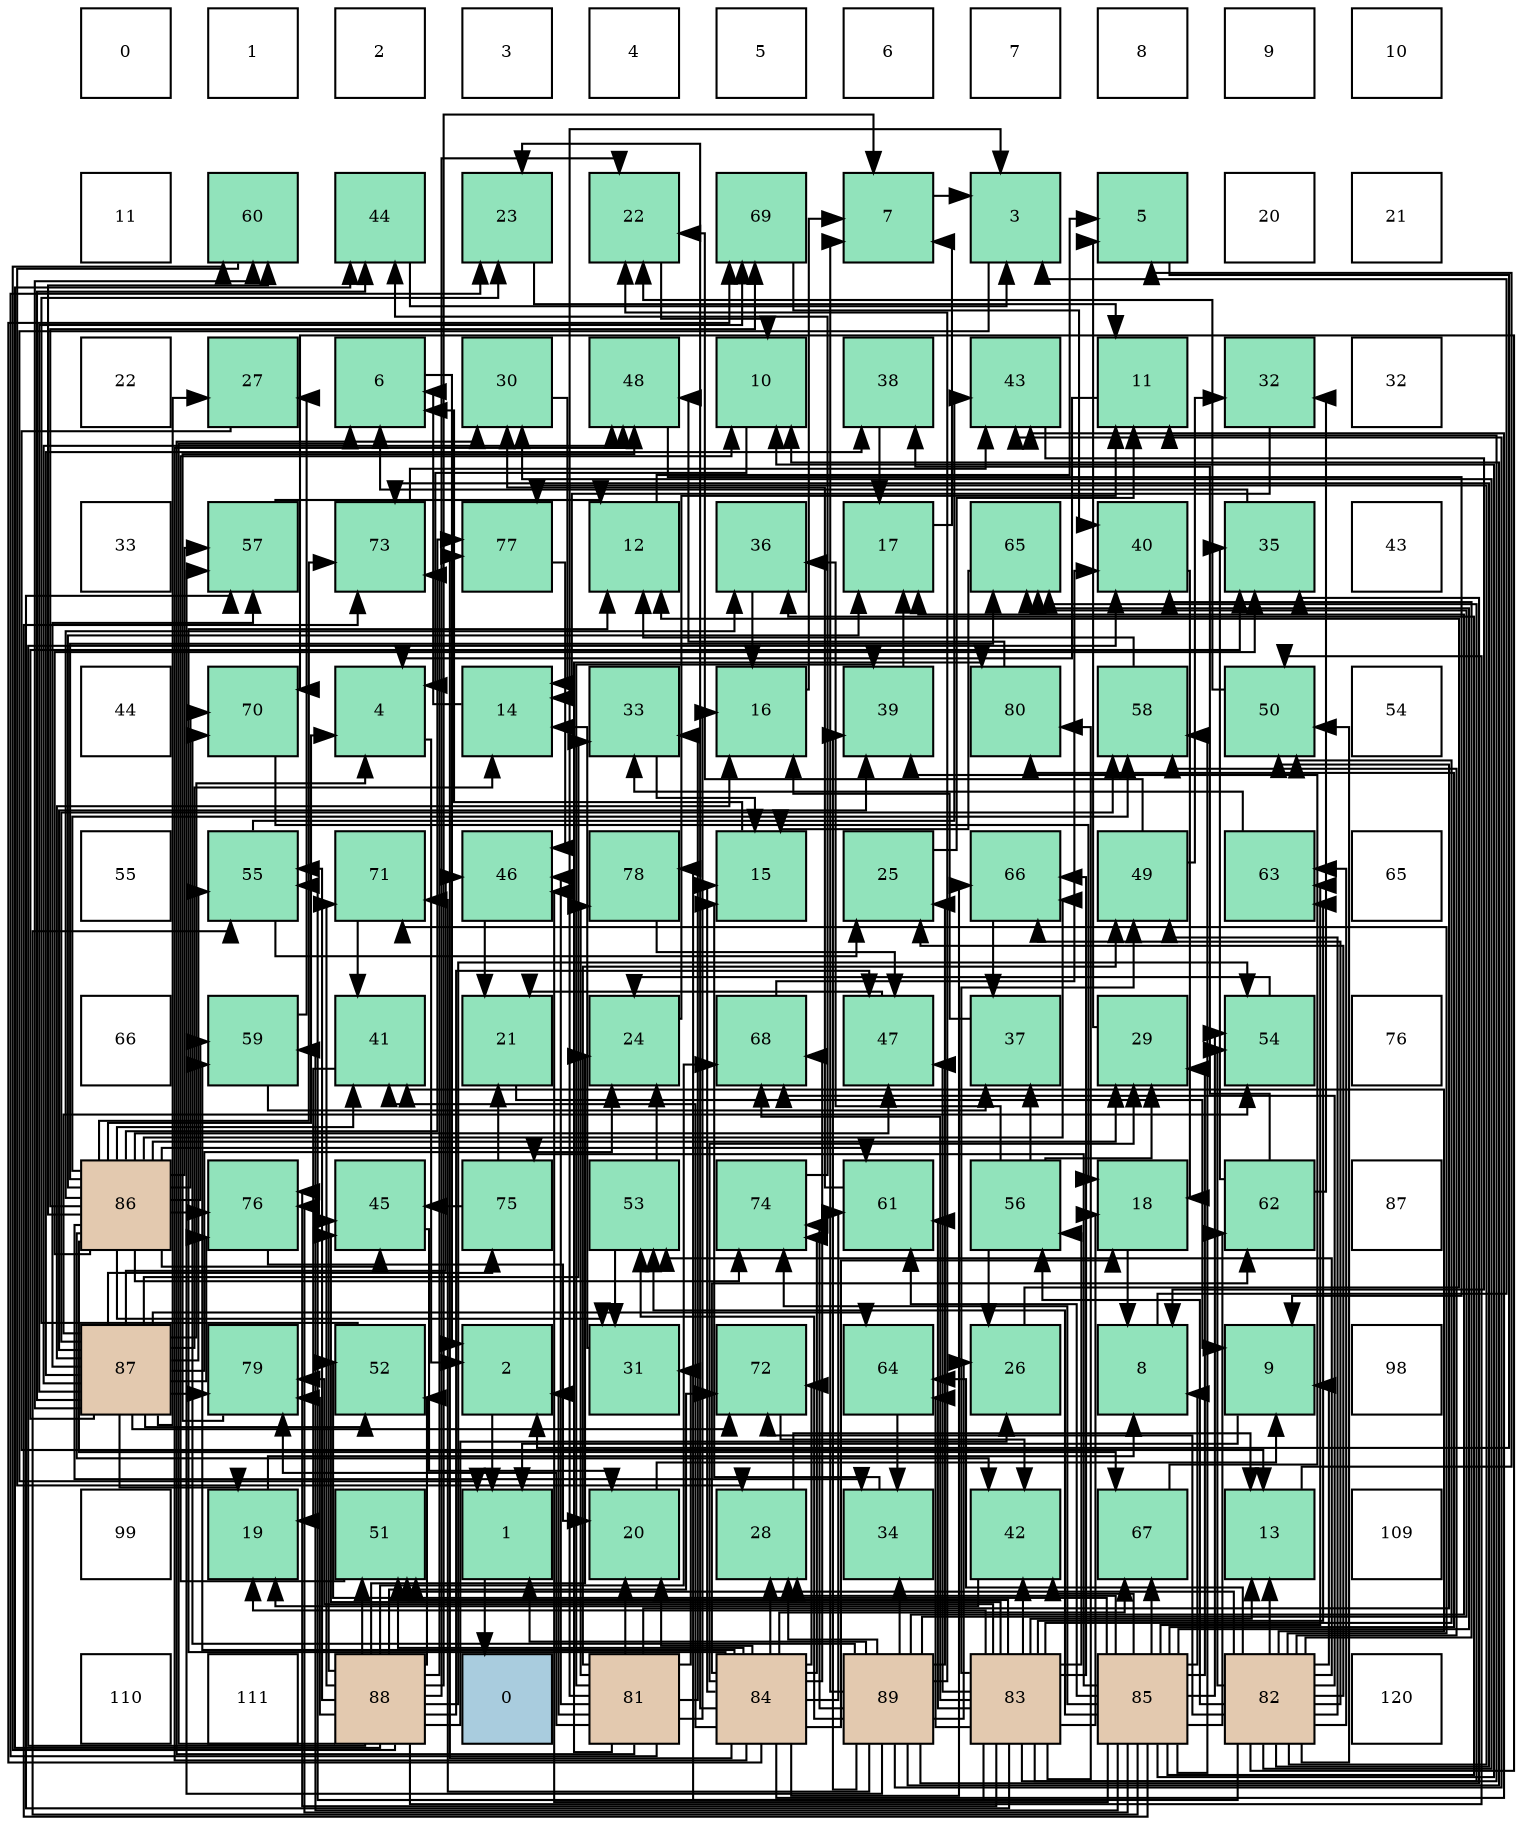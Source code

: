 digraph layout{
 rankdir=TB;
 splines=ortho;
 node [style=filled shape=square fixedsize=true width=0.6];
0[label="0", fontsize=8, fillcolor="#ffffff"];
1[label="1", fontsize=8, fillcolor="#ffffff"];
2[label="2", fontsize=8, fillcolor="#ffffff"];
3[label="3", fontsize=8, fillcolor="#ffffff"];
4[label="4", fontsize=8, fillcolor="#ffffff"];
5[label="5", fontsize=8, fillcolor="#ffffff"];
6[label="6", fontsize=8, fillcolor="#ffffff"];
7[label="7", fontsize=8, fillcolor="#ffffff"];
8[label="8", fontsize=8, fillcolor="#ffffff"];
9[label="9", fontsize=8, fillcolor="#ffffff"];
10[label="10", fontsize=8, fillcolor="#ffffff"];
11[label="11", fontsize=8, fillcolor="#ffffff"];
12[label="60", fontsize=8, fillcolor="#91e3bb"];
13[label="44", fontsize=8, fillcolor="#91e3bb"];
14[label="23", fontsize=8, fillcolor="#91e3bb"];
15[label="22", fontsize=8, fillcolor="#91e3bb"];
16[label="69", fontsize=8, fillcolor="#91e3bb"];
17[label="7", fontsize=8, fillcolor="#91e3bb"];
18[label="3", fontsize=8, fillcolor="#91e3bb"];
19[label="5", fontsize=8, fillcolor="#91e3bb"];
20[label="20", fontsize=8, fillcolor="#ffffff"];
21[label="21", fontsize=8, fillcolor="#ffffff"];
22[label="22", fontsize=8, fillcolor="#ffffff"];
23[label="27", fontsize=8, fillcolor="#91e3bb"];
24[label="6", fontsize=8, fillcolor="#91e3bb"];
25[label="30", fontsize=8, fillcolor="#91e3bb"];
26[label="48", fontsize=8, fillcolor="#91e3bb"];
27[label="10", fontsize=8, fillcolor="#91e3bb"];
28[label="38", fontsize=8, fillcolor="#91e3bb"];
29[label="43", fontsize=8, fillcolor="#91e3bb"];
30[label="11", fontsize=8, fillcolor="#91e3bb"];
31[label="32", fontsize=8, fillcolor="#91e3bb"];
32[label="32", fontsize=8, fillcolor="#ffffff"];
33[label="33", fontsize=8, fillcolor="#ffffff"];
34[label="57", fontsize=8, fillcolor="#91e3bb"];
35[label="73", fontsize=8, fillcolor="#91e3bb"];
36[label="77", fontsize=8, fillcolor="#91e3bb"];
37[label="12", fontsize=8, fillcolor="#91e3bb"];
38[label="36", fontsize=8, fillcolor="#91e3bb"];
39[label="17", fontsize=8, fillcolor="#91e3bb"];
40[label="65", fontsize=8, fillcolor="#91e3bb"];
41[label="40", fontsize=8, fillcolor="#91e3bb"];
42[label="35", fontsize=8, fillcolor="#91e3bb"];
43[label="43", fontsize=8, fillcolor="#ffffff"];
44[label="44", fontsize=8, fillcolor="#ffffff"];
45[label="70", fontsize=8, fillcolor="#91e3bb"];
46[label="4", fontsize=8, fillcolor="#91e3bb"];
47[label="14", fontsize=8, fillcolor="#91e3bb"];
48[label="33", fontsize=8, fillcolor="#91e3bb"];
49[label="16", fontsize=8, fillcolor="#91e3bb"];
50[label="39", fontsize=8, fillcolor="#91e3bb"];
51[label="80", fontsize=8, fillcolor="#91e3bb"];
52[label="58", fontsize=8, fillcolor="#91e3bb"];
53[label="50", fontsize=8, fillcolor="#91e3bb"];
54[label="54", fontsize=8, fillcolor="#ffffff"];
55[label="55", fontsize=8, fillcolor="#ffffff"];
56[label="55", fontsize=8, fillcolor="#91e3bb"];
57[label="71", fontsize=8, fillcolor="#91e3bb"];
58[label="46", fontsize=8, fillcolor="#91e3bb"];
59[label="78", fontsize=8, fillcolor="#91e3bb"];
60[label="15", fontsize=8, fillcolor="#91e3bb"];
61[label="25", fontsize=8, fillcolor="#91e3bb"];
62[label="66", fontsize=8, fillcolor="#91e3bb"];
63[label="49", fontsize=8, fillcolor="#91e3bb"];
64[label="63", fontsize=8, fillcolor="#91e3bb"];
65[label="65", fontsize=8, fillcolor="#ffffff"];
66[label="66", fontsize=8, fillcolor="#ffffff"];
67[label="59", fontsize=8, fillcolor="#91e3bb"];
68[label="41", fontsize=8, fillcolor="#91e3bb"];
69[label="21", fontsize=8, fillcolor="#91e3bb"];
70[label="24", fontsize=8, fillcolor="#91e3bb"];
71[label="68", fontsize=8, fillcolor="#91e3bb"];
72[label="47", fontsize=8, fillcolor="#91e3bb"];
73[label="37", fontsize=8, fillcolor="#91e3bb"];
74[label="29", fontsize=8, fillcolor="#91e3bb"];
75[label="54", fontsize=8, fillcolor="#91e3bb"];
76[label="76", fontsize=8, fillcolor="#ffffff"];
77[label="86", fontsize=8, fillcolor="#e3c9af"];
78[label="76", fontsize=8, fillcolor="#91e3bb"];
79[label="45", fontsize=8, fillcolor="#91e3bb"];
80[label="75", fontsize=8, fillcolor="#91e3bb"];
81[label="53", fontsize=8, fillcolor="#91e3bb"];
82[label="74", fontsize=8, fillcolor="#91e3bb"];
83[label="61", fontsize=8, fillcolor="#91e3bb"];
84[label="56", fontsize=8, fillcolor="#91e3bb"];
85[label="18", fontsize=8, fillcolor="#91e3bb"];
86[label="62", fontsize=8, fillcolor="#91e3bb"];
87[label="87", fontsize=8, fillcolor="#ffffff"];
88[label="87", fontsize=8, fillcolor="#e3c9af"];
89[label="79", fontsize=8, fillcolor="#91e3bb"];
90[label="52", fontsize=8, fillcolor="#91e3bb"];
91[label="2", fontsize=8, fillcolor="#91e3bb"];
92[label="31", fontsize=8, fillcolor="#91e3bb"];
93[label="72", fontsize=8, fillcolor="#91e3bb"];
94[label="64", fontsize=8, fillcolor="#91e3bb"];
95[label="26", fontsize=8, fillcolor="#91e3bb"];
96[label="8", fontsize=8, fillcolor="#91e3bb"];
97[label="9", fontsize=8, fillcolor="#91e3bb"];
98[label="98", fontsize=8, fillcolor="#ffffff"];
99[label="99", fontsize=8, fillcolor="#ffffff"];
100[label="19", fontsize=8, fillcolor="#91e3bb"];
101[label="51", fontsize=8, fillcolor="#91e3bb"];
102[label="1", fontsize=8, fillcolor="#91e3bb"];
103[label="20", fontsize=8, fillcolor="#91e3bb"];
104[label="28", fontsize=8, fillcolor="#91e3bb"];
105[label="34", fontsize=8, fillcolor="#91e3bb"];
106[label="42", fontsize=8, fillcolor="#91e3bb"];
107[label="67", fontsize=8, fillcolor="#91e3bb"];
108[label="13", fontsize=8, fillcolor="#91e3bb"];
109[label="109", fontsize=8, fillcolor="#ffffff"];
110[label="110", fontsize=8, fillcolor="#ffffff"];
111[label="111", fontsize=8, fillcolor="#ffffff"];
112[label="88", fontsize=8, fillcolor="#e3c9af"];
113[label="0", fontsize=8, fillcolor="#a9ccde"];
114[label="81", fontsize=8, fillcolor="#e3c9af"];
115[label="84", fontsize=8, fillcolor="#e3c9af"];
116[label="89", fontsize=8, fillcolor="#e3c9af"];
117[label="83", fontsize=8, fillcolor="#e3c9af"];
118[label="85", fontsize=8, fillcolor="#e3c9af"];
119[label="82", fontsize=8, fillcolor="#e3c9af"];
120[label="120", fontsize=8, fillcolor="#ffffff"];
edge [constraint=false, style=vis];102 -> 113;
91 -> 102;
18 -> 102;
46 -> 91;
19 -> 91;
24 -> 91;
17 -> 18;
96 -> 18;
97 -> 102;
27 -> 46;
30 -> 46;
37 -> 19;
108 -> 19;
47 -> 24;
60 -> 24;
49 -> 17;
39 -> 17;
85 -> 96;
100 -> 96;
103 -> 97;
69 -> 97;
15 -> 27;
14 -> 30;
70 -> 30;
61 -> 30;
95 -> 37;
23 -> 108;
104 -> 108;
74 -> 19;
25 -> 47;
92 -> 47;
31 -> 47;
48 -> 60;
105 -> 60;
42 -> 24;
38 -> 49;
73 -> 49;
28 -> 39;
50 -> 39;
41 -> 85;
68 -> 100;
106 -> 100;
29 -> 96;
13 -> 18;
79 -> 103;
58 -> 69;
72 -> 69;
26 -> 97;
63 -> 15;
63 -> 31;
53 -> 15;
101 -> 27;
90 -> 14;
81 -> 70;
81 -> 92;
75 -> 70;
56 -> 61;
56 -> 29;
84 -> 95;
84 -> 74;
84 -> 38;
84 -> 73;
34 -> 37;
52 -> 37;
67 -> 23;
67 -> 73;
12 -> 104;
83 -> 25;
86 -> 31;
86 -> 42;
86 -> 28;
64 -> 48;
94 -> 105;
40 -> 60;
62 -> 73;
107 -> 50;
71 -> 41;
16 -> 41;
45 -> 85;
57 -> 68;
93 -> 106;
35 -> 29;
82 -> 13;
80 -> 69;
80 -> 79;
78 -> 103;
36 -> 58;
59 -> 72;
89 -> 26;
51 -> 26;
114 -> 91;
114 -> 18;
114 -> 49;
114 -> 103;
114 -> 14;
114 -> 25;
114 -> 92;
114 -> 48;
114 -> 50;
114 -> 58;
114 -> 63;
114 -> 53;
114 -> 59;
114 -> 89;
114 -> 51;
119 -> 97;
119 -> 108;
119 -> 61;
119 -> 25;
119 -> 41;
119 -> 68;
119 -> 63;
119 -> 53;
119 -> 101;
119 -> 81;
119 -> 75;
119 -> 84;
119 -> 52;
119 -> 64;
119 -> 94;
119 -> 62;
119 -> 71;
119 -> 45;
119 -> 57;
119 -> 93;
119 -> 35;
119 -> 36;
119 -> 59;
117 -> 30;
117 -> 108;
117 -> 85;
117 -> 100;
117 -> 106;
117 -> 79;
117 -> 72;
117 -> 63;
117 -> 53;
117 -> 101;
117 -> 56;
117 -> 84;
117 -> 34;
117 -> 83;
117 -> 64;
117 -> 94;
117 -> 40;
117 -> 62;
117 -> 71;
117 -> 78;
117 -> 89;
117 -> 51;
115 -> 37;
115 -> 60;
115 -> 85;
115 -> 103;
115 -> 14;
115 -> 104;
115 -> 74;
115 -> 68;
115 -> 29;
115 -> 26;
115 -> 101;
115 -> 67;
115 -> 83;
115 -> 86;
115 -> 62;
115 -> 107;
115 -> 71;
115 -> 16;
115 -> 93;
115 -> 82;
115 -> 36;
118 -> 96;
118 -> 27;
118 -> 104;
118 -> 74;
118 -> 38;
118 -> 106;
118 -> 58;
118 -> 90;
118 -> 81;
118 -> 75;
118 -> 56;
118 -> 52;
118 -> 67;
118 -> 83;
118 -> 86;
118 -> 64;
118 -> 40;
118 -> 107;
118 -> 35;
118 -> 82;
118 -> 80;
118 -> 78;
118 -> 51;
77 -> 46;
77 -> 39;
77 -> 74;
77 -> 92;
77 -> 105;
77 -> 42;
77 -> 38;
77 -> 68;
77 -> 106;
77 -> 79;
77 -> 72;
77 -> 34;
77 -> 52;
77 -> 67;
77 -> 12;
77 -> 83;
77 -> 40;
77 -> 62;
77 -> 107;
77 -> 16;
77 -> 45;
77 -> 35;
77 -> 82;
77 -> 78;
77 -> 36;
88 -> 46;
88 -> 47;
88 -> 49;
88 -> 100;
88 -> 70;
88 -> 23;
88 -> 48;
88 -> 42;
88 -> 28;
88 -> 50;
88 -> 13;
88 -> 58;
88 -> 26;
88 -> 90;
88 -> 75;
88 -> 56;
88 -> 34;
88 -> 52;
88 -> 12;
88 -> 94;
88 -> 16;
88 -> 93;
88 -> 80;
88 -> 78;
88 -> 89;
112 -> 24;
112 -> 17;
112 -> 15;
112 -> 70;
112 -> 95;
112 -> 41;
112 -> 13;
112 -> 79;
112 -> 72;
112 -> 53;
112 -> 101;
112 -> 90;
112 -> 75;
112 -> 56;
112 -> 12;
112 -> 71;
112 -> 57;
112 -> 93;
112 -> 35;
112 -> 89;
116 -> 102;
116 -> 17;
116 -> 27;
116 -> 39;
116 -> 15;
116 -> 61;
116 -> 95;
116 -> 104;
116 -> 105;
116 -> 42;
116 -> 50;
116 -> 29;
116 -> 81;
116 -> 34;
116 -> 40;
116 -> 45;
116 -> 57;
116 -> 82;
edge [constraint=true, style=invis];
0 -> 11 -> 22 -> 33 -> 44 -> 55 -> 66 -> 77 -> 88 -> 99 -> 110;
1 -> 12 -> 23 -> 34 -> 45 -> 56 -> 67 -> 78 -> 89 -> 100 -> 111;
2 -> 13 -> 24 -> 35 -> 46 -> 57 -> 68 -> 79 -> 90 -> 101 -> 112;
3 -> 14 -> 25 -> 36 -> 47 -> 58 -> 69 -> 80 -> 91 -> 102 -> 113;
4 -> 15 -> 26 -> 37 -> 48 -> 59 -> 70 -> 81 -> 92 -> 103 -> 114;
5 -> 16 -> 27 -> 38 -> 49 -> 60 -> 71 -> 82 -> 93 -> 104 -> 115;
6 -> 17 -> 28 -> 39 -> 50 -> 61 -> 72 -> 83 -> 94 -> 105 -> 116;
7 -> 18 -> 29 -> 40 -> 51 -> 62 -> 73 -> 84 -> 95 -> 106 -> 117;
8 -> 19 -> 30 -> 41 -> 52 -> 63 -> 74 -> 85 -> 96 -> 107 -> 118;
9 -> 20 -> 31 -> 42 -> 53 -> 64 -> 75 -> 86 -> 97 -> 108 -> 119;
10 -> 21 -> 32 -> 43 -> 54 -> 65 -> 76 -> 87 -> 98 -> 109 -> 120;
rank = same {0 -> 1 -> 2 -> 3 -> 4 -> 5 -> 6 -> 7 -> 8 -> 9 -> 10};
rank = same {11 -> 12 -> 13 -> 14 -> 15 -> 16 -> 17 -> 18 -> 19 -> 20 -> 21};
rank = same {22 -> 23 -> 24 -> 25 -> 26 -> 27 -> 28 -> 29 -> 30 -> 31 -> 32};
rank = same {33 -> 34 -> 35 -> 36 -> 37 -> 38 -> 39 -> 40 -> 41 -> 42 -> 43};
rank = same {44 -> 45 -> 46 -> 47 -> 48 -> 49 -> 50 -> 51 -> 52 -> 53 -> 54};
rank = same {55 -> 56 -> 57 -> 58 -> 59 -> 60 -> 61 -> 62 -> 63 -> 64 -> 65};
rank = same {66 -> 67 -> 68 -> 69 -> 70 -> 71 -> 72 -> 73 -> 74 -> 75 -> 76};
rank = same {77 -> 78 -> 79 -> 80 -> 81 -> 82 -> 83 -> 84 -> 85 -> 86 -> 87};
rank = same {88 -> 89 -> 90 -> 91 -> 92 -> 93 -> 94 -> 95 -> 96 -> 97 -> 98};
rank = same {99 -> 100 -> 101 -> 102 -> 103 -> 104 -> 105 -> 106 -> 107 -> 108 -> 109};
rank = same {110 -> 111 -> 112 -> 113 -> 114 -> 115 -> 116 -> 117 -> 118 -> 119 -> 120};
}